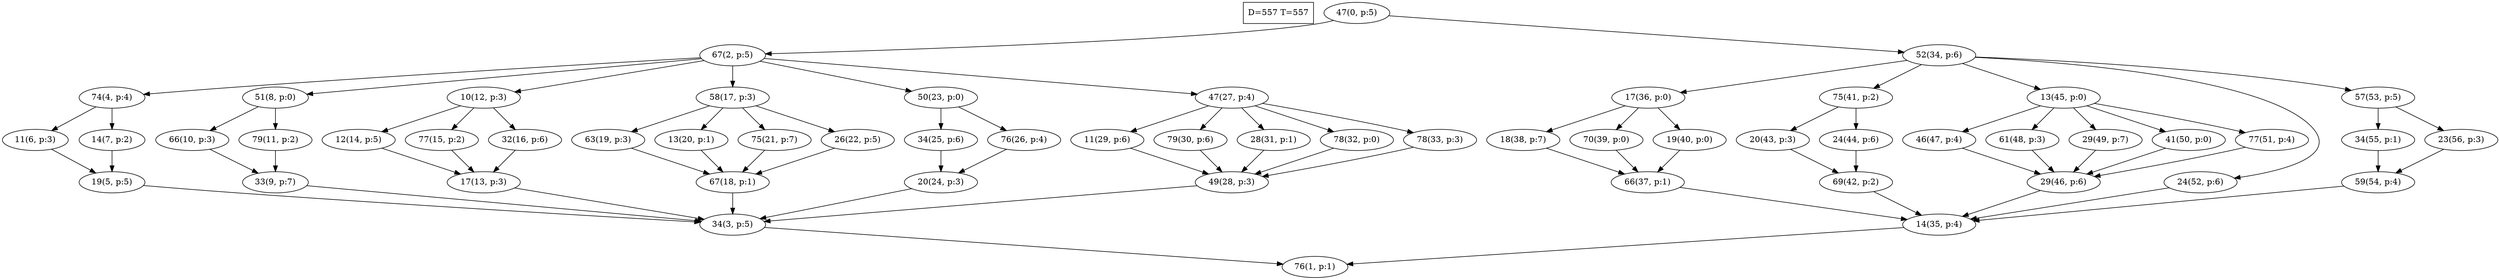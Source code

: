 digraph Task {
i [shape=box, label="D=557 T=557"]; 
0 [label="47(0, p:5)"];
1 [label="76(1, p:1)"];
2 [label="67(2, p:5)"];
3 [label="34(3, p:5)"];
4 [label="74(4, p:4)"];
5 [label="19(5, p:5)"];
6 [label="11(6, p:3)"];
7 [label="14(7, p:2)"];
8 [label="51(8, p:0)"];
9 [label="33(9, p:7)"];
10 [label="66(10, p:3)"];
11 [label="79(11, p:2)"];
12 [label="10(12, p:3)"];
13 [label="17(13, p:3)"];
14 [label="12(14, p:5)"];
15 [label="77(15, p:2)"];
16 [label="32(16, p:6)"];
17 [label="58(17, p:3)"];
18 [label="67(18, p:1)"];
19 [label="63(19, p:3)"];
20 [label="13(20, p:1)"];
21 [label="75(21, p:7)"];
22 [label="26(22, p:5)"];
23 [label="50(23, p:0)"];
24 [label="20(24, p:3)"];
25 [label="34(25, p:6)"];
26 [label="76(26, p:4)"];
27 [label="47(27, p:4)"];
28 [label="49(28, p:3)"];
29 [label="11(29, p:6)"];
30 [label="79(30, p:6)"];
31 [label="28(31, p:1)"];
32 [label="78(32, p:0)"];
33 [label="78(33, p:3)"];
34 [label="52(34, p:6)"];
35 [label="14(35, p:4)"];
36 [label="17(36, p:0)"];
37 [label="66(37, p:1)"];
38 [label="18(38, p:7)"];
39 [label="70(39, p:0)"];
40 [label="19(40, p:0)"];
41 [label="75(41, p:2)"];
42 [label="69(42, p:2)"];
43 [label="20(43, p:3)"];
44 [label="24(44, p:6)"];
45 [label="13(45, p:0)"];
46 [label="29(46, p:6)"];
47 [label="46(47, p:4)"];
48 [label="61(48, p:3)"];
49 [label="29(49, p:7)"];
50 [label="41(50, p:0)"];
51 [label="77(51, p:4)"];
52 [label="24(52, p:6)"];
53 [label="57(53, p:5)"];
54 [label="59(54, p:4)"];
55 [label="34(55, p:1)"];
56 [label="23(56, p:3)"];
0 -> 2;
0 -> 34;
2 -> 4;
2 -> 8;
2 -> 12;
2 -> 17;
2 -> 23;
2 -> 27;
3 -> 1;
4 -> 6;
4 -> 7;
5 -> 3;
6 -> 5;
7 -> 5;
8 -> 10;
8 -> 11;
9 -> 3;
10 -> 9;
11 -> 9;
12 -> 14;
12 -> 15;
12 -> 16;
13 -> 3;
14 -> 13;
15 -> 13;
16 -> 13;
17 -> 19;
17 -> 20;
17 -> 21;
17 -> 22;
18 -> 3;
19 -> 18;
20 -> 18;
21 -> 18;
22 -> 18;
23 -> 25;
23 -> 26;
24 -> 3;
25 -> 24;
26 -> 24;
27 -> 29;
27 -> 30;
27 -> 31;
27 -> 32;
27 -> 33;
28 -> 3;
29 -> 28;
30 -> 28;
31 -> 28;
32 -> 28;
33 -> 28;
34 -> 36;
34 -> 41;
34 -> 45;
34 -> 52;
34 -> 53;
35 -> 1;
36 -> 38;
36 -> 39;
36 -> 40;
37 -> 35;
38 -> 37;
39 -> 37;
40 -> 37;
41 -> 43;
41 -> 44;
42 -> 35;
43 -> 42;
44 -> 42;
45 -> 47;
45 -> 48;
45 -> 49;
45 -> 50;
45 -> 51;
46 -> 35;
47 -> 46;
48 -> 46;
49 -> 46;
50 -> 46;
51 -> 46;
52 -> 35;
53 -> 55;
53 -> 56;
54 -> 35;
55 -> 54;
56 -> 54;
}